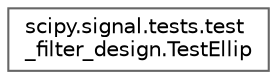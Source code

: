 digraph "Graphical Class Hierarchy"
{
 // LATEX_PDF_SIZE
  bgcolor="transparent";
  edge [fontname=Helvetica,fontsize=10,labelfontname=Helvetica,labelfontsize=10];
  node [fontname=Helvetica,fontsize=10,shape=box,height=0.2,width=0.4];
  rankdir="LR";
  Node0 [id="Node000000",label="scipy.signal.tests.test\l_filter_design.TestEllip",height=0.2,width=0.4,color="grey40", fillcolor="white", style="filled",URL="$d3/dec/classscipy_1_1signal_1_1tests_1_1test__filter__design_1_1TestEllip.html",tooltip=" "];
}
